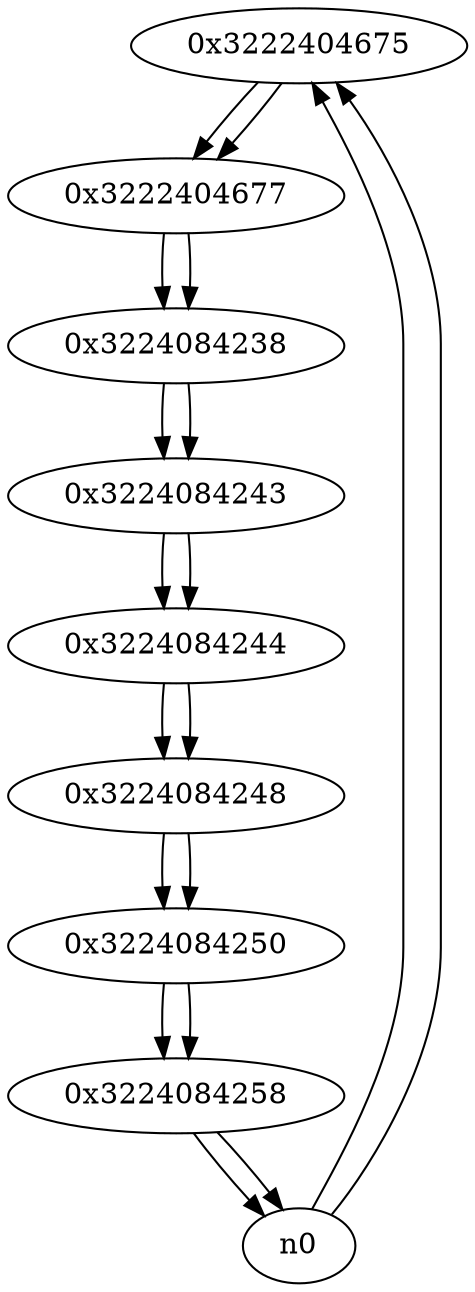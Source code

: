 digraph G{
/* nodes */
  n1 [label="0x3222404675"]
  n2 [label="0x3222404677"]
  n3 [label="0x3224084238"]
  n4 [label="0x3224084243"]
  n5 [label="0x3224084244"]
  n6 [label="0x3224084248"]
  n7 [label="0x3224084250"]
  n8 [label="0x3224084258"]
/* edges */
n1 -> n2;
n0 -> n1;
n0 -> n1;
n2 -> n3;
n1 -> n2;
n3 -> n4;
n2 -> n3;
n4 -> n5;
n3 -> n4;
n5 -> n6;
n4 -> n5;
n6 -> n7;
n5 -> n6;
n7 -> n8;
n6 -> n7;
n8 -> n0;
n8 -> n0;
n7 -> n8;
}
